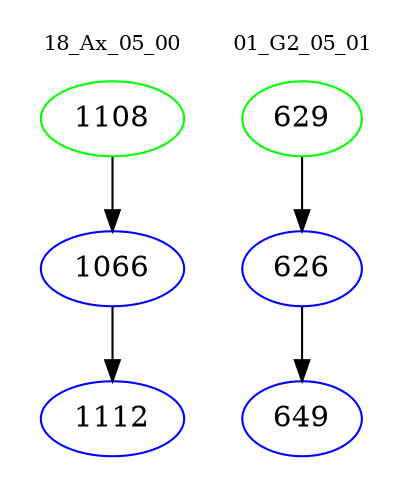 digraph{
subgraph cluster_0 {
color = white
label = "18_Ax_05_00";
fontsize=10;
T0_1108 [label="1108", color="green"]
T0_1108 -> T0_1066 [color="black"]
T0_1066 [label="1066", color="blue"]
T0_1066 -> T0_1112 [color="black"]
T0_1112 [label="1112", color="blue"]
}
subgraph cluster_1 {
color = white
label = "01_G2_05_01";
fontsize=10;
T1_629 [label="629", color="green"]
T1_629 -> T1_626 [color="black"]
T1_626 [label="626", color="blue"]
T1_626 -> T1_649 [color="black"]
T1_649 [label="649", color="blue"]
}
}
